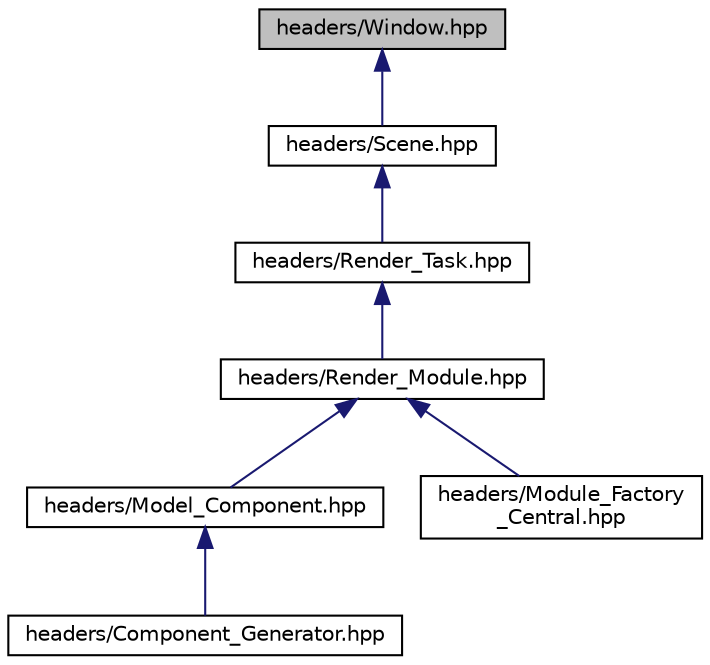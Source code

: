 digraph "headers/Window.hpp"
{
 // LATEX_PDF_SIZE
  edge [fontname="Helvetica",fontsize="10",labelfontname="Helvetica",labelfontsize="10"];
  node [fontname="Helvetica",fontsize="10",shape=record];
  Node5 [label="headers/Window.hpp",height=0.2,width=0.4,color="black", fillcolor="grey75", style="filled", fontcolor="black",tooltip=" "];
  Node5 -> Node6 [dir="back",color="midnightblue",fontsize="10",style="solid"];
  Node6 [label="headers/Scene.hpp",height=0.2,width=0.4,color="black", fillcolor="white", style="filled",URL="$d0/d8f/_scene_8hpp.html",tooltip=" "];
  Node6 -> Node7 [dir="back",color="midnightblue",fontsize="10",style="solid"];
  Node7 [label="headers/Render_Task.hpp",height=0.2,width=0.4,color="black", fillcolor="white", style="filled",URL="$db/df5/_render___task_8hpp.html",tooltip="Task of the render module."];
  Node7 -> Node8 [dir="back",color="midnightblue",fontsize="10",style="solid"];
  Node8 [label="headers/Render_Module.hpp",height=0.2,width=0.4,color="black", fillcolor="white", style="filled",URL="$de/d59/_render___module_8hpp.html",tooltip="Module of the render type components (model, camera and light). Create components and store the task ..."];
  Node8 -> Node9 [dir="back",color="midnightblue",fontsize="10",style="solid"];
  Node9 [label="headers/Model_Component.hpp",height=0.2,width=0.4,color="black", fillcolor="white", style="filled",URL="$d0/da4/_model___component_8hpp.html",tooltip="Component that stores a 3d mesh and process it's information and attributes."];
  Node9 -> Node10 [dir="back",color="midnightblue",fontsize="10",style="solid"];
  Node10 [label="headers/Component_Generator.hpp",height=0.2,width=0.4,color="black", fillcolor="white", style="filled",URL="$d2/de4/_component___generator_8hpp.html",tooltip="Generator of components, store and create components."];
  Node8 -> Node11 [dir="back",color="midnightblue",fontsize="10",style="solid"];
  Node11 [label="headers/Module_Factory\l_Central.hpp",height=0.2,width=0.4,color="black", fillcolor="white", style="filled",URL="$da/dc1/_module___factory___central_8hpp.html",tooltip="Patch to the problem of auto-registration of static members in cpp files. Registers and stores the mo..."];
}
